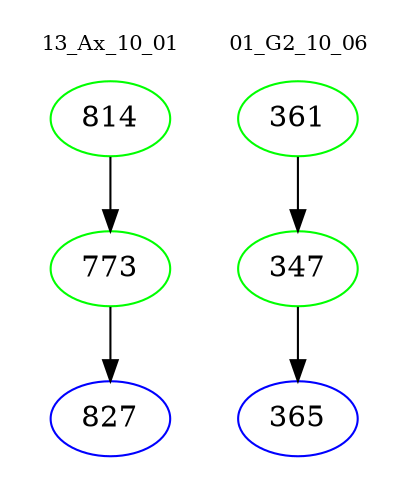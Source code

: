 digraph{
subgraph cluster_0 {
color = white
label = "13_Ax_10_01";
fontsize=10;
T0_814 [label="814", color="green"]
T0_814 -> T0_773 [color="black"]
T0_773 [label="773", color="green"]
T0_773 -> T0_827 [color="black"]
T0_827 [label="827", color="blue"]
}
subgraph cluster_1 {
color = white
label = "01_G2_10_06";
fontsize=10;
T1_361 [label="361", color="green"]
T1_361 -> T1_347 [color="black"]
T1_347 [label="347", color="green"]
T1_347 -> T1_365 [color="black"]
T1_365 [label="365", color="blue"]
}
}
